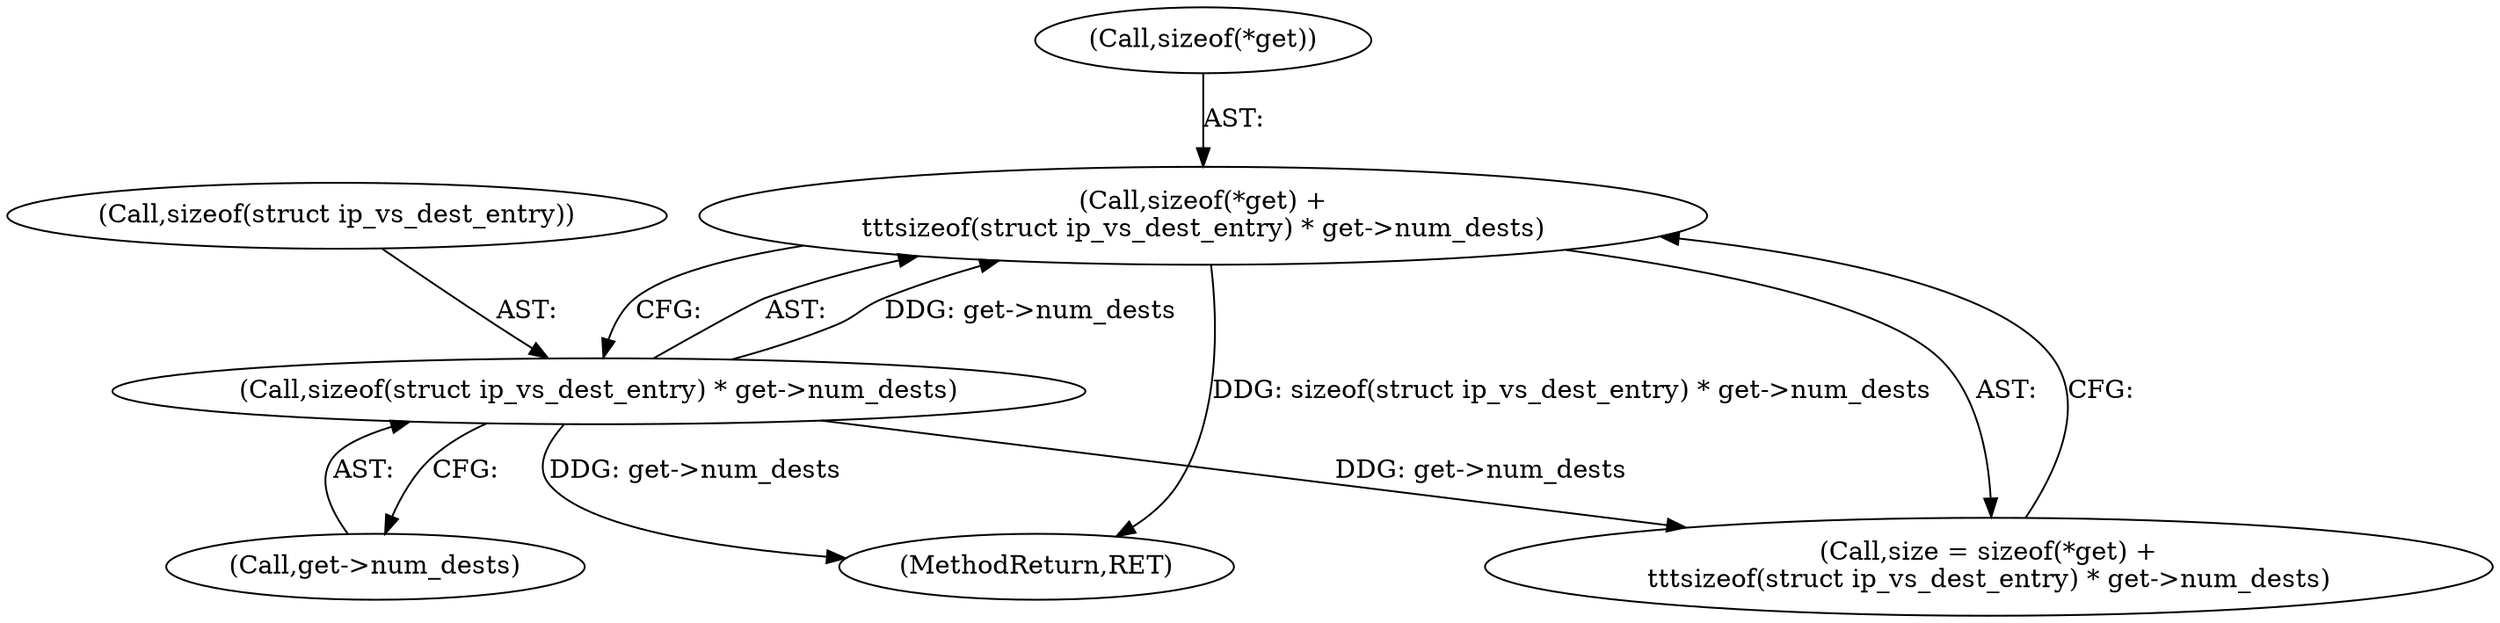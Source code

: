 digraph "0_linux_2d8a041b7bfe1097af21441cb77d6af95f4f4680@API" {
"1000504" [label="(Call,sizeof(*get) +\n\t\t\tsizeof(struct ip_vs_dest_entry) * get->num_dests)"];
"1000508" [label="(Call,sizeof(struct ip_vs_dest_entry) * get->num_dests)"];
"1000575" [label="(MethodReturn,RET)"];
"1000505" [label="(Call,sizeof(*get))"];
"1000509" [label="(Call,sizeof(struct ip_vs_dest_entry))"];
"1000502" [label="(Call,size = sizeof(*get) +\n\t\t\tsizeof(struct ip_vs_dest_entry) * get->num_dests)"];
"1000504" [label="(Call,sizeof(*get) +\n\t\t\tsizeof(struct ip_vs_dest_entry) * get->num_dests)"];
"1000511" [label="(Call,get->num_dests)"];
"1000508" [label="(Call,sizeof(struct ip_vs_dest_entry) * get->num_dests)"];
"1000504" -> "1000502"  [label="AST: "];
"1000504" -> "1000508"  [label="CFG: "];
"1000505" -> "1000504"  [label="AST: "];
"1000508" -> "1000504"  [label="AST: "];
"1000502" -> "1000504"  [label="CFG: "];
"1000504" -> "1000575"  [label="DDG: sizeof(struct ip_vs_dest_entry) * get->num_dests"];
"1000508" -> "1000504"  [label="DDG: get->num_dests"];
"1000508" -> "1000511"  [label="CFG: "];
"1000509" -> "1000508"  [label="AST: "];
"1000511" -> "1000508"  [label="AST: "];
"1000508" -> "1000575"  [label="DDG: get->num_dests"];
"1000508" -> "1000502"  [label="DDG: get->num_dests"];
}
